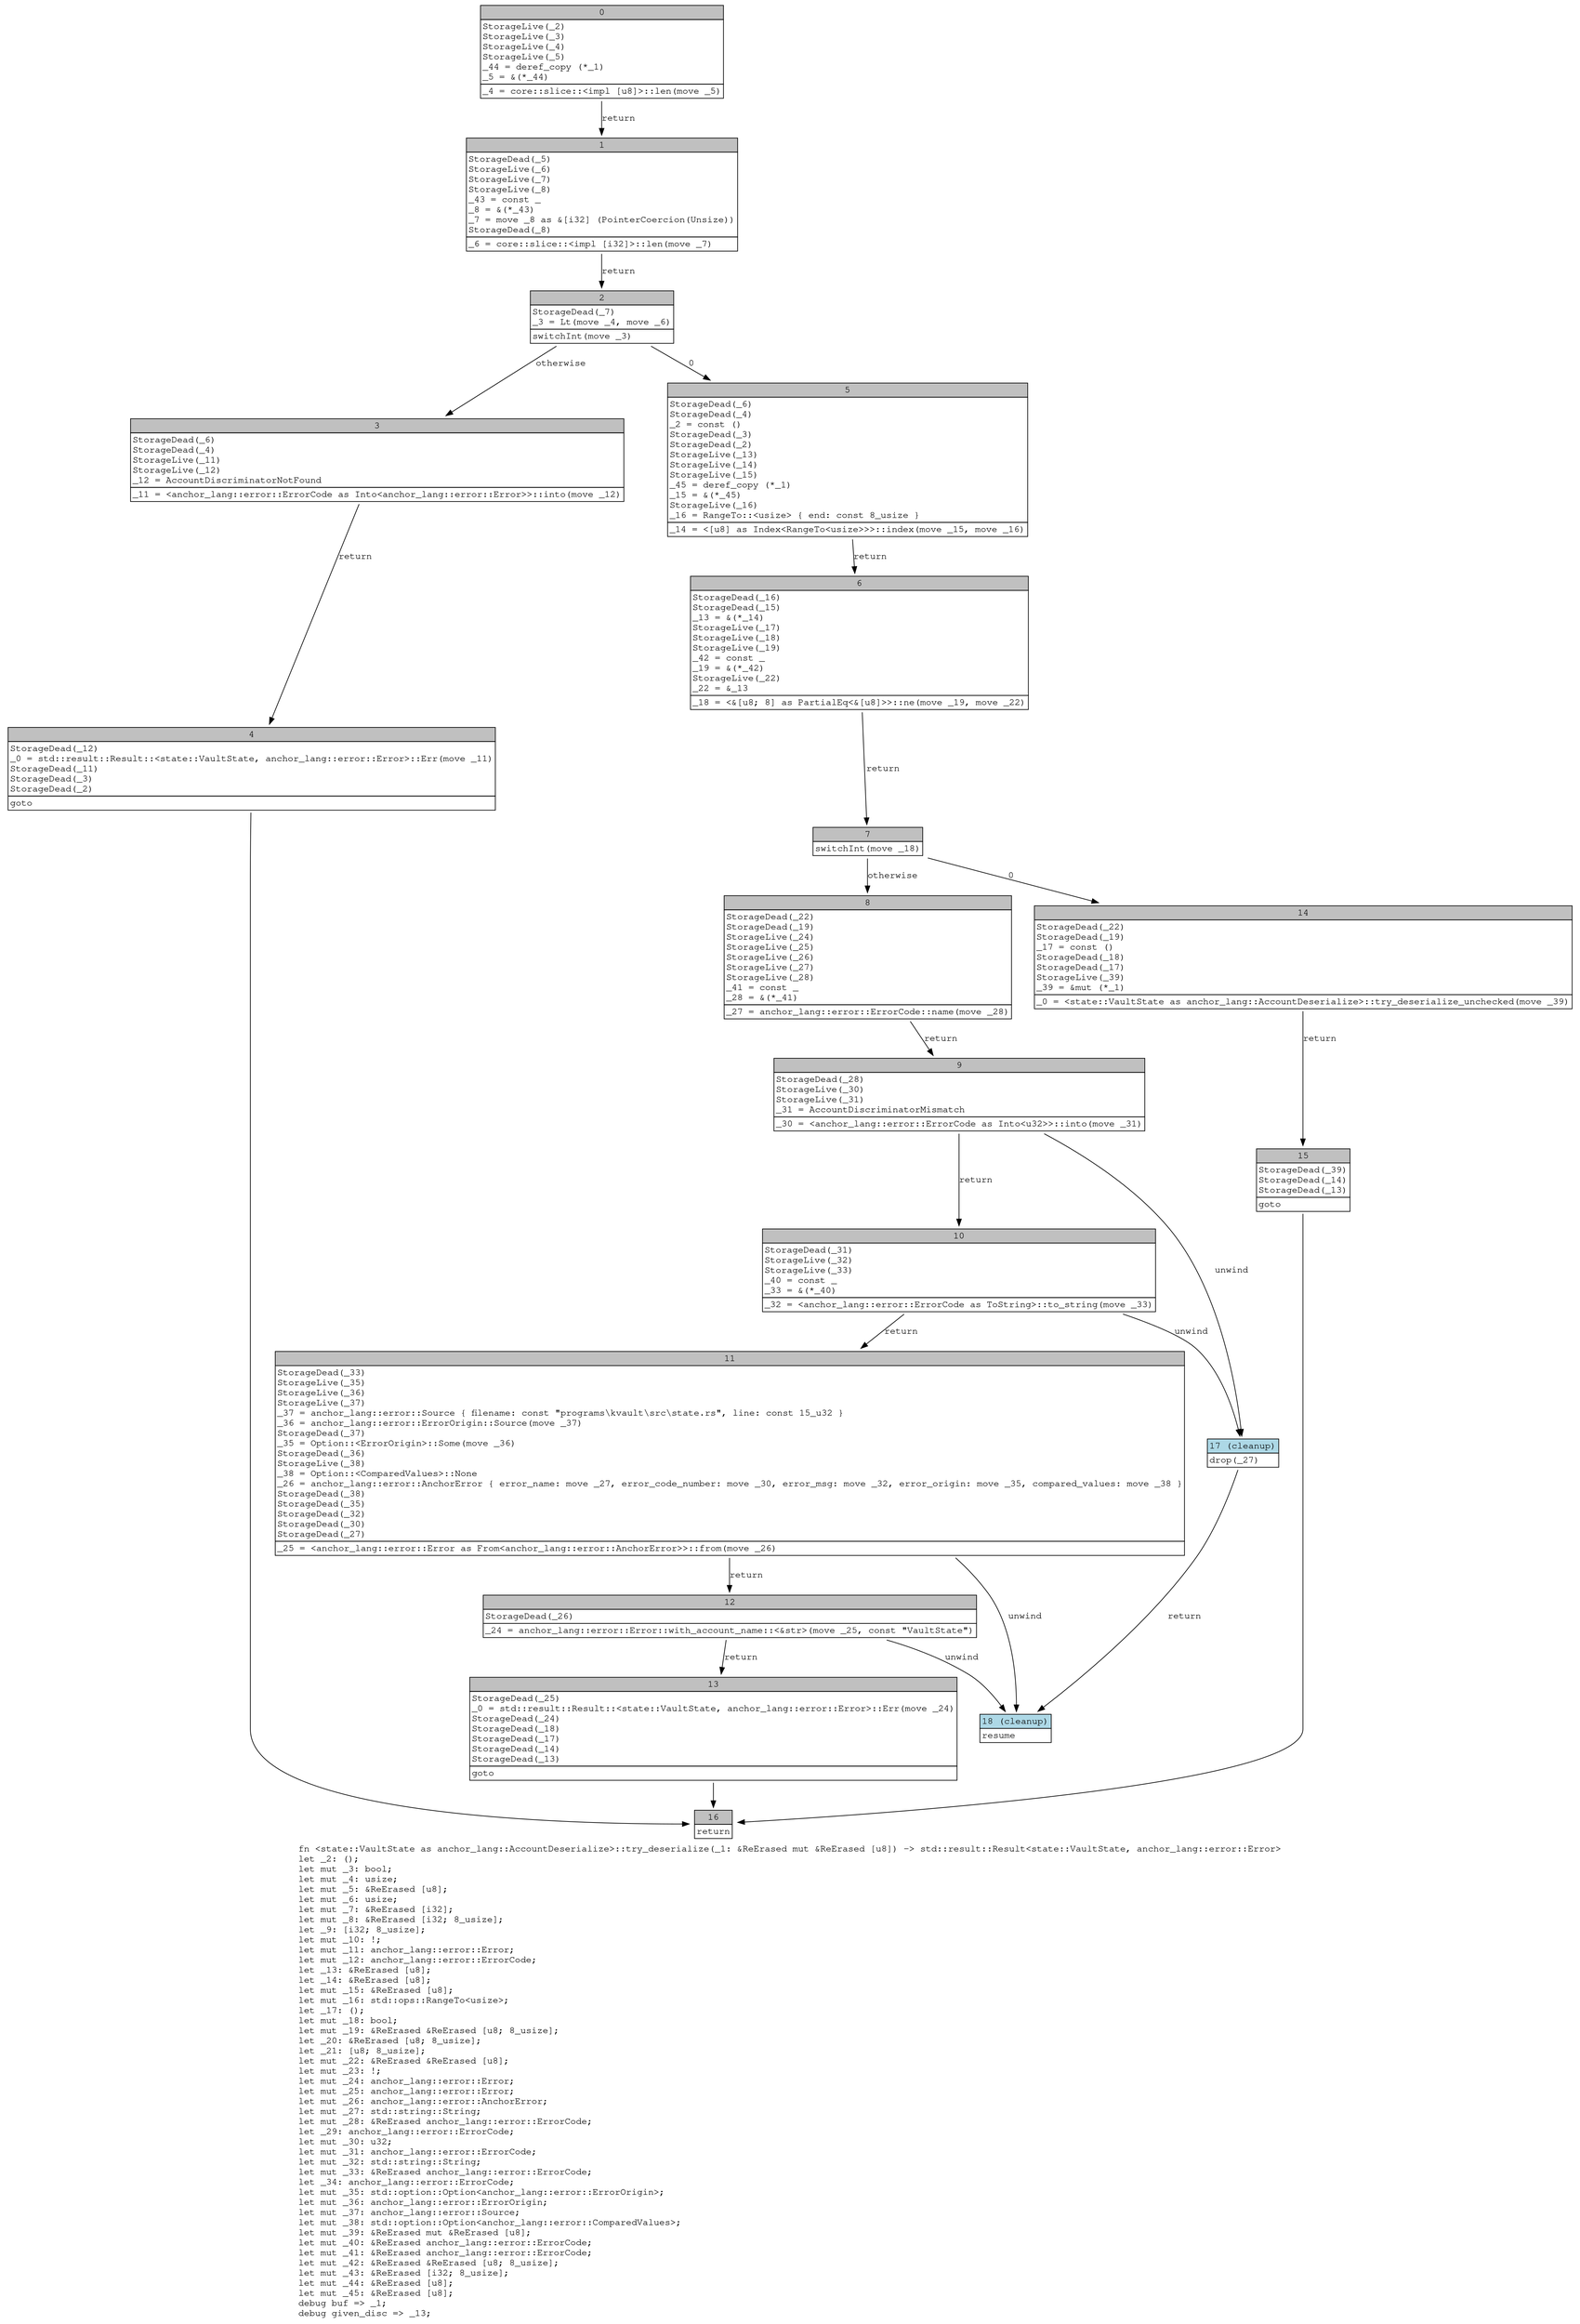 digraph Mir_0_2155 {
    graph [fontname="Courier, monospace"];
    node [fontname="Courier, monospace"];
    edge [fontname="Courier, monospace"];
    label=<fn &lt;state::VaultState as anchor_lang::AccountDeserialize&gt;::try_deserialize(_1: &amp;ReErased mut &amp;ReErased [u8]) -&gt; std::result::Result&lt;state::VaultState, anchor_lang::error::Error&gt;<br align="left"/>let _2: ();<br align="left"/>let mut _3: bool;<br align="left"/>let mut _4: usize;<br align="left"/>let mut _5: &amp;ReErased [u8];<br align="left"/>let mut _6: usize;<br align="left"/>let mut _7: &amp;ReErased [i32];<br align="left"/>let mut _8: &amp;ReErased [i32; 8_usize];<br align="left"/>let _9: [i32; 8_usize];<br align="left"/>let mut _10: !;<br align="left"/>let mut _11: anchor_lang::error::Error;<br align="left"/>let mut _12: anchor_lang::error::ErrorCode;<br align="left"/>let _13: &amp;ReErased [u8];<br align="left"/>let _14: &amp;ReErased [u8];<br align="left"/>let mut _15: &amp;ReErased [u8];<br align="left"/>let mut _16: std::ops::RangeTo&lt;usize&gt;;<br align="left"/>let _17: ();<br align="left"/>let mut _18: bool;<br align="left"/>let mut _19: &amp;ReErased &amp;ReErased [u8; 8_usize];<br align="left"/>let _20: &amp;ReErased [u8; 8_usize];<br align="left"/>let _21: [u8; 8_usize];<br align="left"/>let mut _22: &amp;ReErased &amp;ReErased [u8];<br align="left"/>let mut _23: !;<br align="left"/>let mut _24: anchor_lang::error::Error;<br align="left"/>let mut _25: anchor_lang::error::Error;<br align="left"/>let mut _26: anchor_lang::error::AnchorError;<br align="left"/>let mut _27: std::string::String;<br align="left"/>let mut _28: &amp;ReErased anchor_lang::error::ErrorCode;<br align="left"/>let _29: anchor_lang::error::ErrorCode;<br align="left"/>let mut _30: u32;<br align="left"/>let mut _31: anchor_lang::error::ErrorCode;<br align="left"/>let mut _32: std::string::String;<br align="left"/>let mut _33: &amp;ReErased anchor_lang::error::ErrorCode;<br align="left"/>let _34: anchor_lang::error::ErrorCode;<br align="left"/>let mut _35: std::option::Option&lt;anchor_lang::error::ErrorOrigin&gt;;<br align="left"/>let mut _36: anchor_lang::error::ErrorOrigin;<br align="left"/>let mut _37: anchor_lang::error::Source;<br align="left"/>let mut _38: std::option::Option&lt;anchor_lang::error::ComparedValues&gt;;<br align="left"/>let mut _39: &amp;ReErased mut &amp;ReErased [u8];<br align="left"/>let mut _40: &amp;ReErased anchor_lang::error::ErrorCode;<br align="left"/>let mut _41: &amp;ReErased anchor_lang::error::ErrorCode;<br align="left"/>let mut _42: &amp;ReErased &amp;ReErased [u8; 8_usize];<br align="left"/>let mut _43: &amp;ReErased [i32; 8_usize];<br align="left"/>let mut _44: &amp;ReErased [u8];<br align="left"/>let mut _45: &amp;ReErased [u8];<br align="left"/>debug buf =&gt; _1;<br align="left"/>debug given_disc =&gt; _13;<br align="left"/>>;
    bb0__0_2155 [shape="none", label=<<table border="0" cellborder="1" cellspacing="0"><tr><td bgcolor="gray" align="center" colspan="1">0</td></tr><tr><td align="left" balign="left">StorageLive(_2)<br/>StorageLive(_3)<br/>StorageLive(_4)<br/>StorageLive(_5)<br/>_44 = deref_copy (*_1)<br/>_5 = &amp;(*_44)<br/></td></tr><tr><td align="left">_4 = core::slice::&lt;impl [u8]&gt;::len(move _5)</td></tr></table>>];
    bb1__0_2155 [shape="none", label=<<table border="0" cellborder="1" cellspacing="0"><tr><td bgcolor="gray" align="center" colspan="1">1</td></tr><tr><td align="left" balign="left">StorageDead(_5)<br/>StorageLive(_6)<br/>StorageLive(_7)<br/>StorageLive(_8)<br/>_43 = const _<br/>_8 = &amp;(*_43)<br/>_7 = move _8 as &amp;[i32] (PointerCoercion(Unsize))<br/>StorageDead(_8)<br/></td></tr><tr><td align="left">_6 = core::slice::&lt;impl [i32]&gt;::len(move _7)</td></tr></table>>];
    bb2__0_2155 [shape="none", label=<<table border="0" cellborder="1" cellspacing="0"><tr><td bgcolor="gray" align="center" colspan="1">2</td></tr><tr><td align="left" balign="left">StorageDead(_7)<br/>_3 = Lt(move _4, move _6)<br/></td></tr><tr><td align="left">switchInt(move _3)</td></tr></table>>];
    bb3__0_2155 [shape="none", label=<<table border="0" cellborder="1" cellspacing="0"><tr><td bgcolor="gray" align="center" colspan="1">3</td></tr><tr><td align="left" balign="left">StorageDead(_6)<br/>StorageDead(_4)<br/>StorageLive(_11)<br/>StorageLive(_12)<br/>_12 = AccountDiscriminatorNotFound<br/></td></tr><tr><td align="left">_11 = &lt;anchor_lang::error::ErrorCode as Into&lt;anchor_lang::error::Error&gt;&gt;::into(move _12)</td></tr></table>>];
    bb4__0_2155 [shape="none", label=<<table border="0" cellborder="1" cellspacing="0"><tr><td bgcolor="gray" align="center" colspan="1">4</td></tr><tr><td align="left" balign="left">StorageDead(_12)<br/>_0 = std::result::Result::&lt;state::VaultState, anchor_lang::error::Error&gt;::Err(move _11)<br/>StorageDead(_11)<br/>StorageDead(_3)<br/>StorageDead(_2)<br/></td></tr><tr><td align="left">goto</td></tr></table>>];
    bb5__0_2155 [shape="none", label=<<table border="0" cellborder="1" cellspacing="0"><tr><td bgcolor="gray" align="center" colspan="1">5</td></tr><tr><td align="left" balign="left">StorageDead(_6)<br/>StorageDead(_4)<br/>_2 = const ()<br/>StorageDead(_3)<br/>StorageDead(_2)<br/>StorageLive(_13)<br/>StorageLive(_14)<br/>StorageLive(_15)<br/>_45 = deref_copy (*_1)<br/>_15 = &amp;(*_45)<br/>StorageLive(_16)<br/>_16 = RangeTo::&lt;usize&gt; { end: const 8_usize }<br/></td></tr><tr><td align="left">_14 = &lt;[u8] as Index&lt;RangeTo&lt;usize&gt;&gt;&gt;::index(move _15, move _16)</td></tr></table>>];
    bb6__0_2155 [shape="none", label=<<table border="0" cellborder="1" cellspacing="0"><tr><td bgcolor="gray" align="center" colspan="1">6</td></tr><tr><td align="left" balign="left">StorageDead(_16)<br/>StorageDead(_15)<br/>_13 = &amp;(*_14)<br/>StorageLive(_17)<br/>StorageLive(_18)<br/>StorageLive(_19)<br/>_42 = const _<br/>_19 = &amp;(*_42)<br/>StorageLive(_22)<br/>_22 = &amp;_13<br/></td></tr><tr><td align="left">_18 = &lt;&amp;[u8; 8] as PartialEq&lt;&amp;[u8]&gt;&gt;::ne(move _19, move _22)</td></tr></table>>];
    bb7__0_2155 [shape="none", label=<<table border="0" cellborder="1" cellspacing="0"><tr><td bgcolor="gray" align="center" colspan="1">7</td></tr><tr><td align="left">switchInt(move _18)</td></tr></table>>];
    bb8__0_2155 [shape="none", label=<<table border="0" cellborder="1" cellspacing="0"><tr><td bgcolor="gray" align="center" colspan="1">8</td></tr><tr><td align="left" balign="left">StorageDead(_22)<br/>StorageDead(_19)<br/>StorageLive(_24)<br/>StorageLive(_25)<br/>StorageLive(_26)<br/>StorageLive(_27)<br/>StorageLive(_28)<br/>_41 = const _<br/>_28 = &amp;(*_41)<br/></td></tr><tr><td align="left">_27 = anchor_lang::error::ErrorCode::name(move _28)</td></tr></table>>];
    bb9__0_2155 [shape="none", label=<<table border="0" cellborder="1" cellspacing="0"><tr><td bgcolor="gray" align="center" colspan="1">9</td></tr><tr><td align="left" balign="left">StorageDead(_28)<br/>StorageLive(_30)<br/>StorageLive(_31)<br/>_31 = AccountDiscriminatorMismatch<br/></td></tr><tr><td align="left">_30 = &lt;anchor_lang::error::ErrorCode as Into&lt;u32&gt;&gt;::into(move _31)</td></tr></table>>];
    bb10__0_2155 [shape="none", label=<<table border="0" cellborder="1" cellspacing="0"><tr><td bgcolor="gray" align="center" colspan="1">10</td></tr><tr><td align="left" balign="left">StorageDead(_31)<br/>StorageLive(_32)<br/>StorageLive(_33)<br/>_40 = const _<br/>_33 = &amp;(*_40)<br/></td></tr><tr><td align="left">_32 = &lt;anchor_lang::error::ErrorCode as ToString&gt;::to_string(move _33)</td></tr></table>>];
    bb11__0_2155 [shape="none", label=<<table border="0" cellborder="1" cellspacing="0"><tr><td bgcolor="gray" align="center" colspan="1">11</td></tr><tr><td align="left" balign="left">StorageDead(_33)<br/>StorageLive(_35)<br/>StorageLive(_36)<br/>StorageLive(_37)<br/>_37 = anchor_lang::error::Source { filename: const &quot;programs\\kvault\\src\\state.rs&quot;, line: const 15_u32 }<br/>_36 = anchor_lang::error::ErrorOrigin::Source(move _37)<br/>StorageDead(_37)<br/>_35 = Option::&lt;ErrorOrigin&gt;::Some(move _36)<br/>StorageDead(_36)<br/>StorageLive(_38)<br/>_38 = Option::&lt;ComparedValues&gt;::None<br/>_26 = anchor_lang::error::AnchorError { error_name: move _27, error_code_number: move _30, error_msg: move _32, error_origin: move _35, compared_values: move _38 }<br/>StorageDead(_38)<br/>StorageDead(_35)<br/>StorageDead(_32)<br/>StorageDead(_30)<br/>StorageDead(_27)<br/></td></tr><tr><td align="left">_25 = &lt;anchor_lang::error::Error as From&lt;anchor_lang::error::AnchorError&gt;&gt;::from(move _26)</td></tr></table>>];
    bb12__0_2155 [shape="none", label=<<table border="0" cellborder="1" cellspacing="0"><tr><td bgcolor="gray" align="center" colspan="1">12</td></tr><tr><td align="left" balign="left">StorageDead(_26)<br/></td></tr><tr><td align="left">_24 = anchor_lang::error::Error::with_account_name::&lt;&amp;str&gt;(move _25, const &quot;VaultState&quot;)</td></tr></table>>];
    bb13__0_2155 [shape="none", label=<<table border="0" cellborder="1" cellspacing="0"><tr><td bgcolor="gray" align="center" colspan="1">13</td></tr><tr><td align="left" balign="left">StorageDead(_25)<br/>_0 = std::result::Result::&lt;state::VaultState, anchor_lang::error::Error&gt;::Err(move _24)<br/>StorageDead(_24)<br/>StorageDead(_18)<br/>StorageDead(_17)<br/>StorageDead(_14)<br/>StorageDead(_13)<br/></td></tr><tr><td align="left">goto</td></tr></table>>];
    bb14__0_2155 [shape="none", label=<<table border="0" cellborder="1" cellspacing="0"><tr><td bgcolor="gray" align="center" colspan="1">14</td></tr><tr><td align="left" balign="left">StorageDead(_22)<br/>StorageDead(_19)<br/>_17 = const ()<br/>StorageDead(_18)<br/>StorageDead(_17)<br/>StorageLive(_39)<br/>_39 = &amp;mut (*_1)<br/></td></tr><tr><td align="left">_0 = &lt;state::VaultState as anchor_lang::AccountDeserialize&gt;::try_deserialize_unchecked(move _39)</td></tr></table>>];
    bb15__0_2155 [shape="none", label=<<table border="0" cellborder="1" cellspacing="0"><tr><td bgcolor="gray" align="center" colspan="1">15</td></tr><tr><td align="left" balign="left">StorageDead(_39)<br/>StorageDead(_14)<br/>StorageDead(_13)<br/></td></tr><tr><td align="left">goto</td></tr></table>>];
    bb16__0_2155 [shape="none", label=<<table border="0" cellborder="1" cellspacing="0"><tr><td bgcolor="gray" align="center" colspan="1">16</td></tr><tr><td align="left">return</td></tr></table>>];
    bb17__0_2155 [shape="none", label=<<table border="0" cellborder="1" cellspacing="0"><tr><td bgcolor="lightblue" align="center" colspan="1">17 (cleanup)</td></tr><tr><td align="left">drop(_27)</td></tr></table>>];
    bb18__0_2155 [shape="none", label=<<table border="0" cellborder="1" cellspacing="0"><tr><td bgcolor="lightblue" align="center" colspan="1">18 (cleanup)</td></tr><tr><td align="left">resume</td></tr></table>>];
    bb0__0_2155 -> bb1__0_2155 [label="return"];
    bb1__0_2155 -> bb2__0_2155 [label="return"];
    bb2__0_2155 -> bb5__0_2155 [label="0"];
    bb2__0_2155 -> bb3__0_2155 [label="otherwise"];
    bb3__0_2155 -> bb4__0_2155 [label="return"];
    bb4__0_2155 -> bb16__0_2155 [label=""];
    bb5__0_2155 -> bb6__0_2155 [label="return"];
    bb6__0_2155 -> bb7__0_2155 [label="return"];
    bb7__0_2155 -> bb14__0_2155 [label="0"];
    bb7__0_2155 -> bb8__0_2155 [label="otherwise"];
    bb8__0_2155 -> bb9__0_2155 [label="return"];
    bb9__0_2155 -> bb10__0_2155 [label="return"];
    bb9__0_2155 -> bb17__0_2155 [label="unwind"];
    bb10__0_2155 -> bb11__0_2155 [label="return"];
    bb10__0_2155 -> bb17__0_2155 [label="unwind"];
    bb11__0_2155 -> bb12__0_2155 [label="return"];
    bb11__0_2155 -> bb18__0_2155 [label="unwind"];
    bb12__0_2155 -> bb13__0_2155 [label="return"];
    bb12__0_2155 -> bb18__0_2155 [label="unwind"];
    bb13__0_2155 -> bb16__0_2155 [label=""];
    bb14__0_2155 -> bb15__0_2155 [label="return"];
    bb15__0_2155 -> bb16__0_2155 [label=""];
    bb17__0_2155 -> bb18__0_2155 [label="return"];
}
